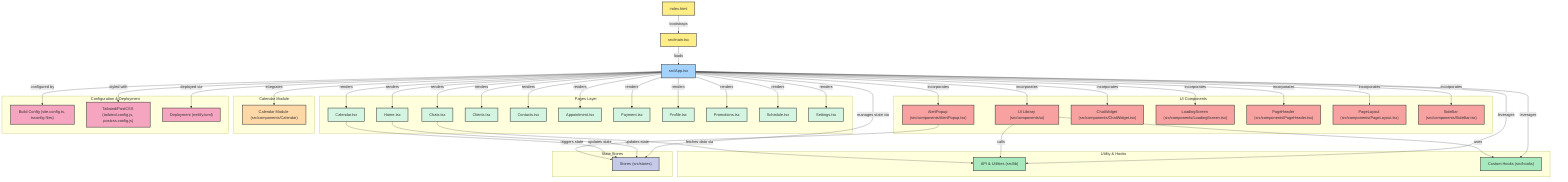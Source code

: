 flowchart TD
    %% Entry Layer
    A["index.html"]:::entry
    B["src/main.tsx"]:::entry
    A -->|"bootstraps"| B

    %% Application Shell
    C["src/App.tsx"]:::app
    B -->|"loads"| C

    %% Pages Layer
    subgraph "Pages Layer"
        P1["Home.tsx"]:::page
        P2["Calendar.tsx"]:::page
        P3["Chats.tsx"]:::page
        P4["Clients.tsx"]:::page
        P5["Contacts.tsx"]:::page
        P6["Appointment.tsx"]:::page
        P7["Payment.tsx"]:::page
        P8["Profile.tsx"]:::page
        P9["Promotions.tsx"]:::page
        P10["Schedule.tsx"]:::page
        P11["Settings.tsx"]:::page
    end
    C -->|"renders"| P1
    C -->|"renders"| P2
    C -->|"renders"| P3
    C -->|"renders"| P4
    C -->|"renders"| P5
    C -->|"renders"| P6
    C -->|"renders"| P7
    C -->|"renders"| P8
    C -->|"renders"| P9
    C -->|"renders"| P10
    C -->|"renders"| P11

    %% UI Components Layer
    subgraph "UI Components"
        UI1["UI Library (src/components/ui)"]:::ui
        UI2["AlertPopup (src/components/AlertPopup.tsx)"]:::ui
        UI3["ChatWidget (src/components/ChatWidget.tsx)"]:::ui
        UI4["LoadingScreen (src/components/LoadingScreen.tsx)"]:::ui
        UI5["PageHeader (src/components/PageHeader.tsx)"]:::ui
        UI6["PageLayout (src/components/PageLayout.tsx)"]:::ui
        UI7["SideBar (src/components/SideBar.tsx)"]:::ui
    end
    C -->|"incorporates"| UI1
    C -->|"incorporates"| UI2
    C -->|"incorporates"| UI3
    C -->|"incorporates"| UI4
    C -->|"incorporates"| UI5
    C -->|"incorporates"| UI6
    C -->|"incorporates"| UI7

    %% Calendar Module Layer
    subgraph "Calendar Module"
        CAL1["Calendar Module (src/components/Calendar)"]:::calendar
    end
    C -->|"integrates"| CAL1

    %% State Management Layer
    subgraph "State Stores"
        S1["Stores (src/stores)"]:::store
    end
    C -->|"manages state via"| S1
    P1 -->|"updates state"| S1
    P2 -->|"updates state"| S1
    UI2 -->|"triggers state"| S1

    %% Utility & Hooks Layer
    subgraph "Utility & Hooks"
        U1["API & Utilities (src/lib)"]:::utility
        U2["Custom Hooks (src/hooks)"]:::utility
    end
    C -->|"leverages"| U1
    C -->|"leverages"| U2
    UI1 -->|"calls"| U1
    P3 -->|"fetches data via"| U1
    UI1 -->|"uses"| U2

    %% Configuration & Deployment
    subgraph "Configuration & Deployment"
        CN1["Build Config (vite.config.ts, tsconfig files)"]:::config
        CN2["Tailwind/PostCSS (tailwind.config.js, postcss.config.js)"]:::config
        CN3["Deployment (netlify.toml)"]:::config
    end
    C -->|"configured by"| CN1
    C -->|"styled with"| CN2
    C -->|"deployed via"| CN3

    %% Click Events
    click A "https://github.com/tailormadeuw/frontend/blob/main/index.html"
    click B "https://github.com/tailormadeuw/frontend/blob/main/src/main.tsx"
    click C "https://github.com/tailormadeuw/frontend/blob/main/src/App.tsx"
    click P1 "https://github.com/tailormadeuw/frontend/tree/main/src/pages"
    click P2 "https://github.com/tailormadeuw/frontend/tree/main/src/pages"
    click P3 "https://github.com/tailormadeuw/frontend/tree/main/src/pages"
    click P4 "https://github.com/tailormadeuw/frontend/tree/main/src/pages"
    click P5 "https://github.com/tailormadeuw/frontend/tree/main/src/pages"
    click P6 "https://github.com/tailormadeuw/frontend/tree/main/src/pages"
    click P7 "https://github.com/tailormadeuw/frontend/tree/main/src/pages"
    click P8 "https://github.com/tailormadeuw/frontend/tree/main/src/pages"
    click P9 "https://github.com/tailormadeuw/frontend/tree/main/src/pages"
    click P10 "https://github.com/tailormadeuw/frontend/tree/main/src/pages"
    click P11 "https://github.com/tailormadeuw/frontend/tree/main/src/pages"
    click UI1 "https://github.com/tailormadeuw/frontend/tree/main/src/components/ui"
    click UI2 "https://github.com/tailormadeuw/frontend/blob/main/src/components/AlertPopup.tsx"
    click UI3 "https://github.com/tailormadeuw/frontend/blob/main/src/components/ChatWidget.tsx"
    click UI4 "https://github.com/tailormadeuw/frontend/blob/main/src/components/LoadingScreen.tsx"
    click UI5 "https://github.com/tailormadeuw/frontend/blob/main/src/components/PageHeader.tsx"
    click UI6 "https://github.com/tailormadeuw/frontend/blob/main/src/components/PageLayout.tsx"
    click UI7 "https://github.com/tailormadeuw/frontend/blob/main/src/components/SideBar.tsx"
    click CAL1 "https://github.com/tailormadeuw/frontend/tree/main/src/components/Calendar"
    click S1 "https://github.com/tailormadeuw/frontend/tree/main/src/stores"
    click U1 "https://github.com/tailormadeuw/frontend/tree/main/src/lib"
    click U2 "https://github.com/tailormadeuw/frontend/tree/main/src/hooks"
    click CN1 "https://github.com/tailormadeuw/frontend/blob/main/vite.config.ts"
    click CN2 "https://github.com/tailormadeuw/frontend/blob/main/tailwind.config.js"
    click CN3 "https://github.com/tailormadeuw/frontend/blob/main/netlify.toml"

    %% Styles
    classDef entry fill:#FFEE88,stroke:#333,stroke-width:2px;
    classDef app fill:#A3D2FF,stroke:#333,stroke-width:2px;
    classDef page fill:#D5F5E3,stroke:#333,stroke-width:2px;
    classDef ui fill:#F7A1A1,stroke:#333,stroke-width:2px;
    classDef calendar fill:#FFD8A8,stroke:#333,stroke-width:2px;
    classDef store fill:#C5CAE9,stroke:#333,stroke-width:2px;
    classDef utility fill:#A7E8BD,stroke:#333,stroke-width:2px;
    classDef config fill:#F6A5C0,stroke:#333,stroke-width:2px;